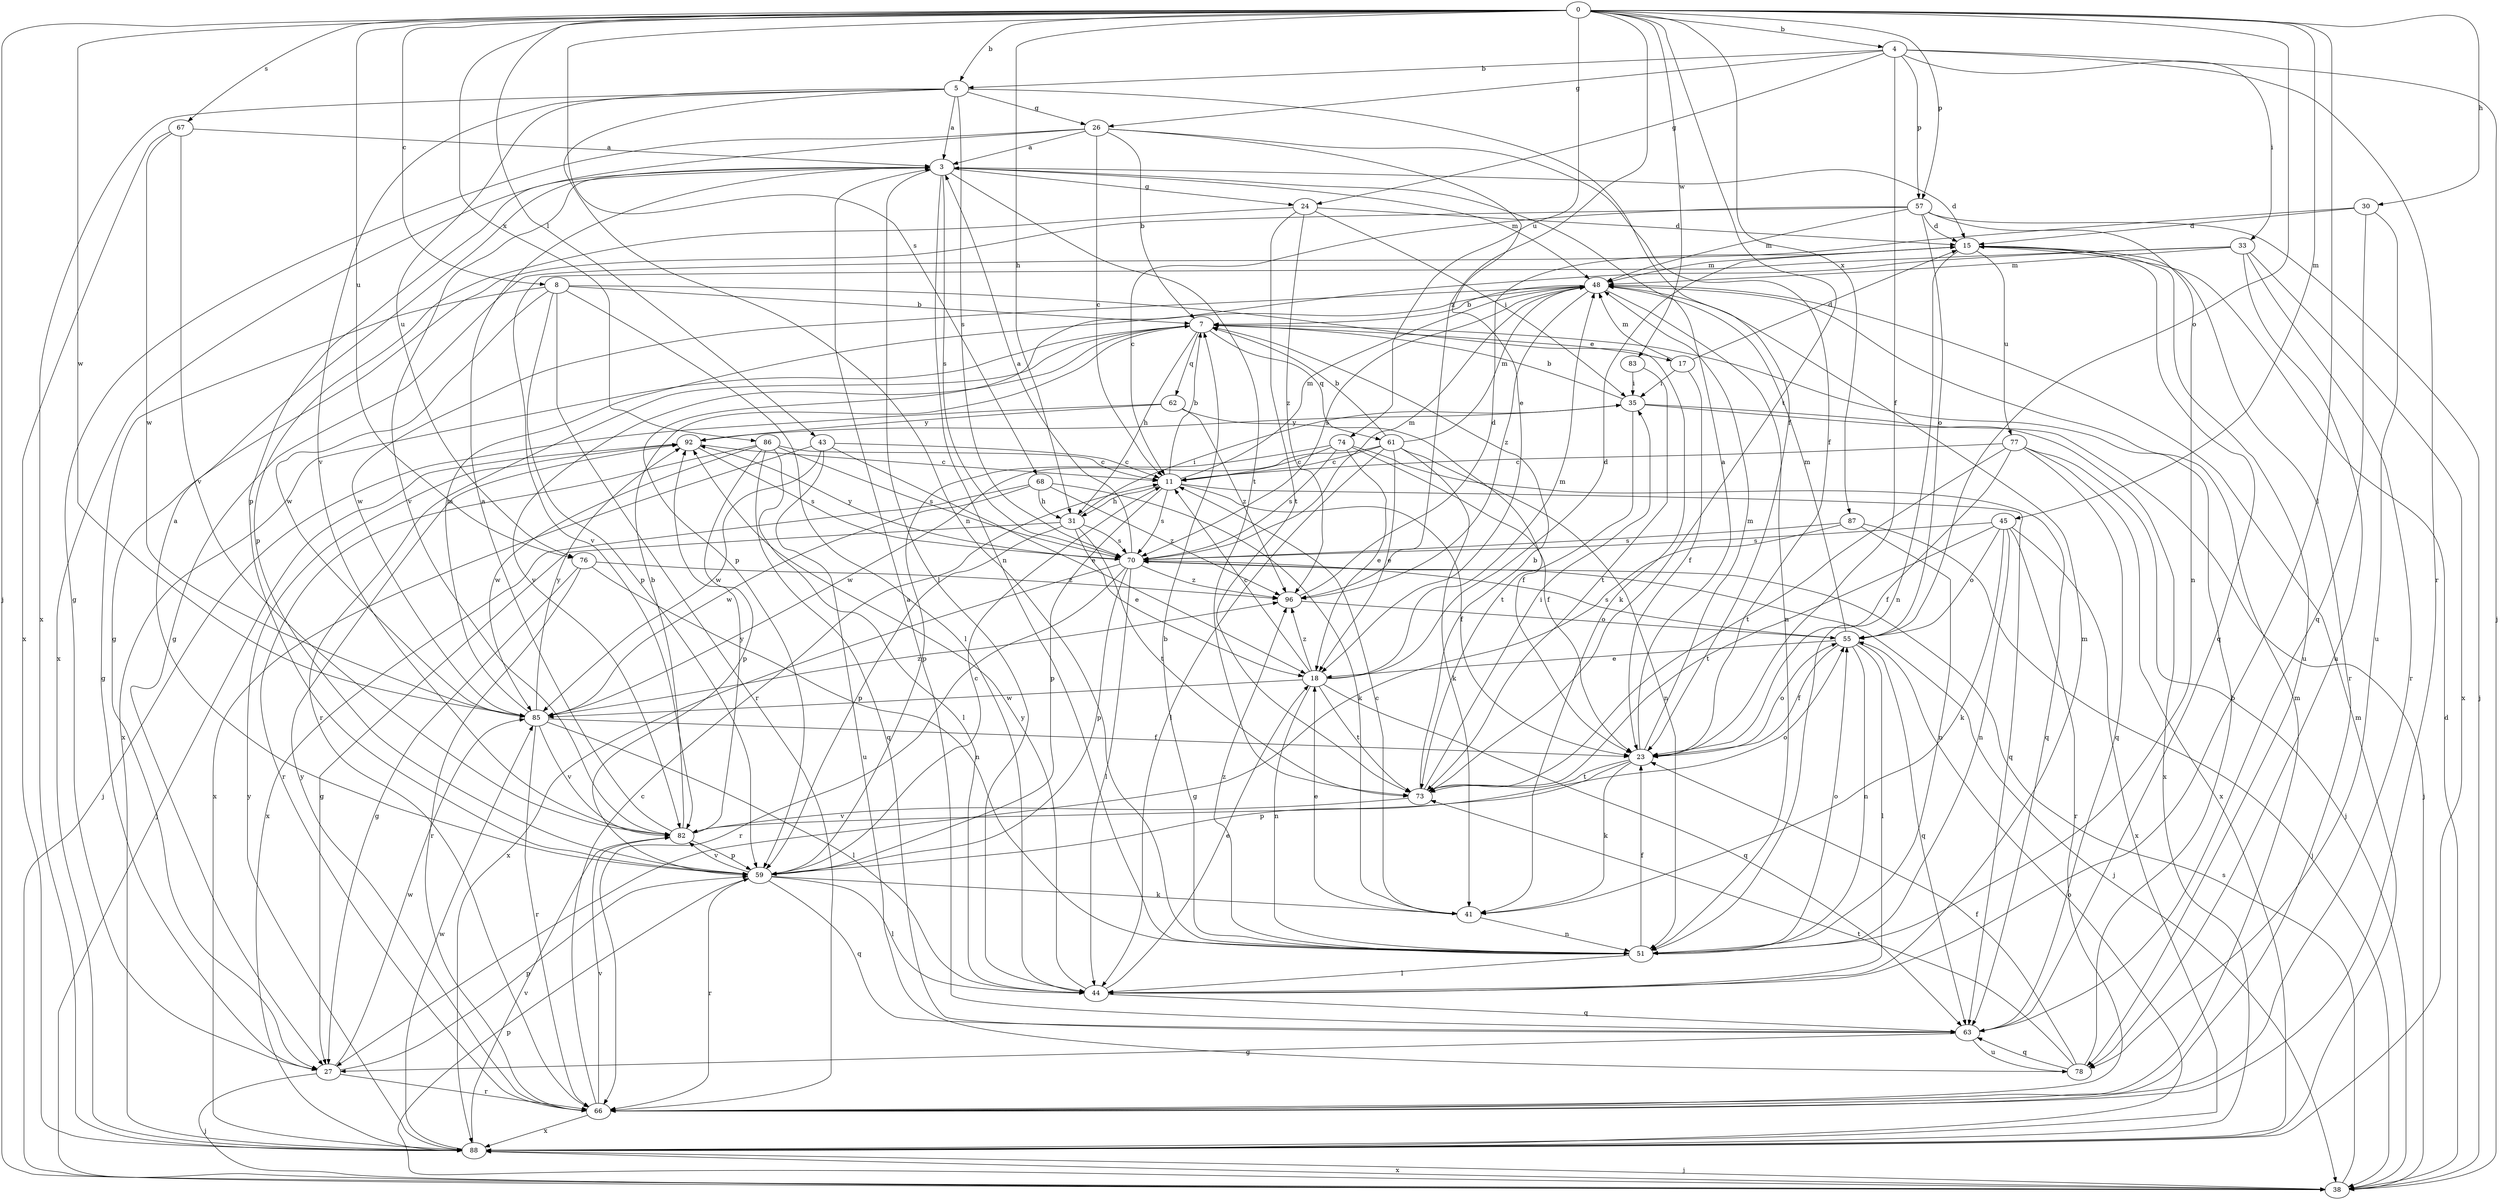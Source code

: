 strict digraph  {
0;
3;
4;
5;
7;
8;
11;
15;
17;
18;
23;
24;
26;
27;
30;
31;
33;
35;
38;
41;
43;
44;
45;
48;
51;
55;
57;
59;
61;
62;
63;
66;
67;
68;
70;
73;
74;
76;
77;
78;
82;
83;
85;
86;
87;
88;
92;
96;
0 -> 4  [label=b];
0 -> 5  [label=b];
0 -> 8  [label=c];
0 -> 30  [label=h];
0 -> 31  [label=h];
0 -> 38  [label=j];
0 -> 43  [label=l];
0 -> 44  [label=l];
0 -> 45  [label=m];
0 -> 55  [label=o];
0 -> 57  [label=p];
0 -> 67  [label=s];
0 -> 68  [label=s];
0 -> 73  [label=t];
0 -> 74  [label=u];
0 -> 76  [label=u];
0 -> 83  [label=w];
0 -> 85  [label=w];
0 -> 86  [label=x];
0 -> 87  [label=x];
0 -> 96  [label=z];
3 -> 15  [label=d];
3 -> 24  [label=g];
3 -> 44  [label=l];
3 -> 48  [label=m];
3 -> 51  [label=n];
3 -> 70  [label=s];
3 -> 73  [label=t];
3 -> 82  [label=v];
3 -> 88  [label=x];
4 -> 5  [label=b];
4 -> 23  [label=f];
4 -> 24  [label=g];
4 -> 26  [label=g];
4 -> 33  [label=i];
4 -> 38  [label=j];
4 -> 57  [label=p];
4 -> 66  [label=r];
5 -> 3  [label=a];
5 -> 23  [label=f];
5 -> 26  [label=g];
5 -> 51  [label=n];
5 -> 70  [label=s];
5 -> 76  [label=u];
5 -> 82  [label=v];
5 -> 88  [label=x];
7 -> 17  [label=e];
7 -> 31  [label=h];
7 -> 61  [label=q];
7 -> 62  [label=q];
7 -> 66  [label=r];
7 -> 82  [label=v];
7 -> 88  [label=x];
8 -> 7  [label=b];
8 -> 27  [label=g];
8 -> 41  [label=k];
8 -> 44  [label=l];
8 -> 59  [label=p];
8 -> 66  [label=r];
8 -> 85  [label=w];
11 -> 7  [label=b];
11 -> 23  [label=f];
11 -> 31  [label=h];
11 -> 48  [label=m];
11 -> 59  [label=p];
11 -> 63  [label=q];
11 -> 70  [label=s];
15 -> 48  [label=m];
15 -> 51  [label=n];
15 -> 63  [label=q];
15 -> 66  [label=r];
15 -> 77  [label=u];
15 -> 78  [label=u];
17 -> 15  [label=d];
17 -> 23  [label=f];
17 -> 35  [label=i];
17 -> 48  [label=m];
18 -> 11  [label=c];
18 -> 15  [label=d];
18 -> 48  [label=m];
18 -> 51  [label=n];
18 -> 63  [label=q];
18 -> 73  [label=t];
18 -> 85  [label=w];
18 -> 96  [label=z];
23 -> 3  [label=a];
23 -> 41  [label=k];
23 -> 48  [label=m];
23 -> 55  [label=o];
23 -> 59  [label=p];
23 -> 73  [label=t];
24 -> 15  [label=d];
24 -> 35  [label=i];
24 -> 59  [label=p];
24 -> 73  [label=t];
24 -> 96  [label=z];
26 -> 3  [label=a];
26 -> 7  [label=b];
26 -> 11  [label=c];
26 -> 18  [label=e];
26 -> 23  [label=f];
26 -> 27  [label=g];
26 -> 59  [label=p];
27 -> 38  [label=j];
27 -> 59  [label=p];
27 -> 66  [label=r];
27 -> 85  [label=w];
30 -> 15  [label=d];
30 -> 27  [label=g];
30 -> 63  [label=q];
30 -> 78  [label=u];
31 -> 18  [label=e];
31 -> 27  [label=g];
31 -> 35  [label=i];
31 -> 59  [label=p];
31 -> 70  [label=s];
31 -> 73  [label=t];
33 -> 48  [label=m];
33 -> 59  [label=p];
33 -> 66  [label=r];
33 -> 78  [label=u];
33 -> 82  [label=v];
33 -> 88  [label=x];
35 -> 7  [label=b];
35 -> 38  [label=j];
35 -> 73  [label=t];
35 -> 88  [label=x];
35 -> 92  [label=y];
38 -> 15  [label=d];
38 -> 59  [label=p];
38 -> 70  [label=s];
38 -> 88  [label=x];
41 -> 11  [label=c];
41 -> 18  [label=e];
41 -> 51  [label=n];
43 -> 11  [label=c];
43 -> 18  [label=e];
43 -> 78  [label=u];
43 -> 85  [label=w];
43 -> 88  [label=x];
44 -> 18  [label=e];
44 -> 48  [label=m];
44 -> 63  [label=q];
44 -> 92  [label=y];
45 -> 41  [label=k];
45 -> 51  [label=n];
45 -> 55  [label=o];
45 -> 66  [label=r];
45 -> 70  [label=s];
45 -> 73  [label=t];
45 -> 88  [label=x];
48 -> 7  [label=b];
48 -> 51  [label=n];
48 -> 70  [label=s];
48 -> 85  [label=w];
48 -> 96  [label=z];
51 -> 7  [label=b];
51 -> 23  [label=f];
51 -> 44  [label=l];
51 -> 55  [label=o];
51 -> 96  [label=z];
55 -> 18  [label=e];
55 -> 23  [label=f];
55 -> 44  [label=l];
55 -> 48  [label=m];
55 -> 51  [label=n];
55 -> 63  [label=q];
55 -> 70  [label=s];
57 -> 11  [label=c];
57 -> 15  [label=d];
57 -> 27  [label=g];
57 -> 38  [label=j];
57 -> 48  [label=m];
57 -> 51  [label=n];
57 -> 55  [label=o];
59 -> 3  [label=a];
59 -> 11  [label=c];
59 -> 41  [label=k];
59 -> 44  [label=l];
59 -> 63  [label=q];
59 -> 66  [label=r];
59 -> 82  [label=v];
61 -> 7  [label=b];
61 -> 11  [label=c];
61 -> 18  [label=e];
61 -> 41  [label=k];
61 -> 44  [label=l];
61 -> 48  [label=m];
61 -> 51  [label=n];
61 -> 85  [label=w];
62 -> 23  [label=f];
62 -> 38  [label=j];
62 -> 92  [label=y];
62 -> 96  [label=z];
63 -> 3  [label=a];
63 -> 27  [label=g];
63 -> 78  [label=u];
66 -> 11  [label=c];
66 -> 48  [label=m];
66 -> 82  [label=v];
66 -> 88  [label=x];
66 -> 92  [label=y];
67 -> 3  [label=a];
67 -> 82  [label=v];
67 -> 85  [label=w];
67 -> 88  [label=x];
68 -> 31  [label=h];
68 -> 41  [label=k];
68 -> 85  [label=w];
68 -> 88  [label=x];
68 -> 96  [label=z];
70 -> 3  [label=a];
70 -> 38  [label=j];
70 -> 44  [label=l];
70 -> 48  [label=m];
70 -> 59  [label=p];
70 -> 66  [label=r];
70 -> 88  [label=x];
70 -> 92  [label=y];
70 -> 96  [label=z];
73 -> 7  [label=b];
73 -> 35  [label=i];
73 -> 82  [label=v];
74 -> 11  [label=c];
74 -> 18  [label=e];
74 -> 23  [label=f];
74 -> 59  [label=p];
74 -> 63  [label=q];
74 -> 70  [label=s];
76 -> 27  [label=g];
76 -> 51  [label=n];
76 -> 66  [label=r];
76 -> 96  [label=z];
77 -> 11  [label=c];
77 -> 23  [label=f];
77 -> 38  [label=j];
77 -> 63  [label=q];
77 -> 73  [label=t];
77 -> 88  [label=x];
78 -> 7  [label=b];
78 -> 23  [label=f];
78 -> 63  [label=q];
78 -> 73  [label=t];
82 -> 3  [label=a];
82 -> 7  [label=b];
82 -> 55  [label=o];
82 -> 59  [label=p];
82 -> 92  [label=y];
83 -> 35  [label=i];
83 -> 73  [label=t];
85 -> 23  [label=f];
85 -> 44  [label=l];
85 -> 48  [label=m];
85 -> 66  [label=r];
85 -> 82  [label=v];
85 -> 92  [label=y];
85 -> 96  [label=z];
86 -> 11  [label=c];
86 -> 44  [label=l];
86 -> 59  [label=p];
86 -> 63  [label=q];
86 -> 66  [label=r];
86 -> 70  [label=s];
86 -> 85  [label=w];
87 -> 27  [label=g];
87 -> 38  [label=j];
87 -> 51  [label=n];
87 -> 70  [label=s];
88 -> 38  [label=j];
88 -> 48  [label=m];
88 -> 55  [label=o];
88 -> 82  [label=v];
88 -> 85  [label=w];
88 -> 92  [label=y];
92 -> 11  [label=c];
92 -> 38  [label=j];
92 -> 70  [label=s];
96 -> 15  [label=d];
96 -> 55  [label=o];
}
